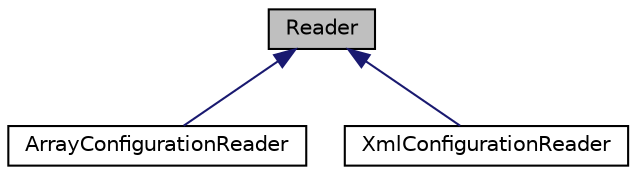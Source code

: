digraph "Reader"
{
  edge [fontname="Helvetica",fontsize="10",labelfontname="Helvetica",labelfontsize="10"];
  node [fontname="Helvetica",fontsize="10",shape=record];
  Node1 [label="Reader",height=0.2,width=0.4,color="black", fillcolor="grey75", style="filled" fontcolor="black"];
  Node1 -> Node2 [dir="back",color="midnightblue",fontsize="10",style="solid",fontname="Helvetica"];
  Node2 [label="ArrayConfigurationReader",height=0.2,width=0.4,color="black", fillcolor="white", style="filled",URL="$class_array_configuration_reader.html"];
  Node1 -> Node3 [dir="back",color="midnightblue",fontsize="10",style="solid",fontname="Helvetica"];
  Node3 [label="XmlConfigurationReader",height=0.2,width=0.4,color="black", fillcolor="white", style="filled",URL="$class_xml_configuration_reader.html"];
}
